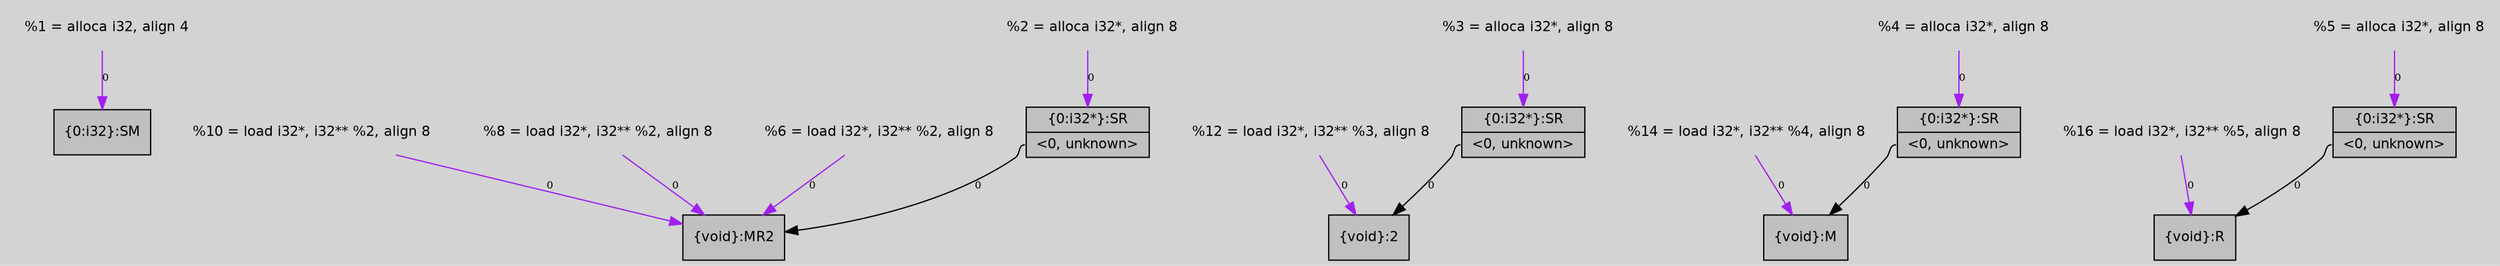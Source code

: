 digraph unnamed {
	graph [center=true, ratio=true, bgcolor=lightgray, fontname=Helvetica];
	node  [fontname=Helvetica, fontsize=11];

	Node0x4848070 [shape=record,fillcolor=gray, style=filled,label="{\{0:i32\}:SM}"];
	Node0x4845480 [shape=record,fillcolor=gray, style=filled,label="{\{0:i32*\}:SR|{<s0>\<0, unknown\>}}"];
	Node0x4845c90 [shape=record,fillcolor=gray, style=filled,label="{\{0:i32*\}:SR|{<s0>\<0, unknown\>}}"];
	Node0x48497b0 [shape=record,fillcolor=gray, style=filled,label="{\{0:i32*\}:SR|{<s0>\<0, unknown\>}}"];
	Node0x485a860 [shape=record,fillcolor=gray, style=filled,label="{\{0:i32*\}:SR|{<s0>\<0, unknown\>}}"];
	Node0x485c660 [shape=record,fillcolor=gray, style=filled,label="{\{void\}:MR2}"];
	Node0x485cbd0 [shape=record,fillcolor=gray, style=filled,label="{\{void\}:2}"];
	Node0x485d0f0 [shape=record,fillcolor=gray, style=filled,label="{\{void\}:M}"];
	Node0x485d610 [shape=record,fillcolor=gray, style=filled,label="{\{void\}:R}"];
	Node0x4844278 [shape=plaintext, label ="  %3 = alloca i32*, align 8"];
	Node0x4844278 -> Node0x4845c90[arrowtail=tee,label="0",fontsize=8,color=purple];
	Node0x48442d8 [shape=plaintext, label ="  %4 = alloca i32*, align 8"];
	Node0x48442d8 -> Node0x48497b0[arrowtail=tee,label="0",fontsize=8,color=purple];
	Node0x4844a98 [shape=plaintext, label ="  %10 = load i32*, i32** %2, align 8"];
	Node0x4844a98 -> Node0x485c660[arrowtail=tee,label="0",fontsize=8,color=purple];
	Node0x4844f78 [shape=plaintext, label ="  %14 = load i32*, i32** %4, align 8"];
	Node0x4844f78 -> Node0x485d0f0[arrowtail=tee,label="0",fontsize=8,color=purple];
	Node0x4844778 [shape=plaintext, label ="  %8 = load i32*, i32** %2, align 8"];
	Node0x4844778 -> Node0x485c660[arrowtail=tee,label="0",fontsize=8,color=purple];
	Node0x4844388 [shape=plaintext, label ="  %5 = alloca i32*, align 8"];
	Node0x4844388 -> Node0x485a860[arrowtail=tee,label="0",fontsize=8,color=purple];
	Node0x4844468 [shape=plaintext, label ="  %6 = load i32*, i32** %2, align 8"];
	Node0x4844468 -> Node0x485c660[arrowtail=tee,label="0",fontsize=8,color=purple];
	Node0x4843b28 [shape=plaintext, label ="  %1 = alloca i32, align 4"];
	Node0x4843b28 -> Node0x4848070[arrowtail=tee,label="0",fontsize=8,color=purple];
	Node0x4845108 [shape=plaintext, label ="  %16 = load i32*, i32** %5, align 8"];
	Node0x4845108 -> Node0x485d610[arrowtail=tee,label="0",fontsize=8,color=purple];
	Node0x48441e8 [shape=plaintext, label ="  %2 = alloca i32*, align 8"];
	Node0x48441e8 -> Node0x4845480[arrowtail=tee,label="0",fontsize=8,color=purple];
	Node0x4844d98 [shape=plaintext, label ="  %12 = load i32*, i32** %3, align 8"];
	Node0x4844d98 -> Node0x485cbd0[arrowtail=tee,label="0",fontsize=8,color=purple];
	Node0x4845480:s0 -> Node0x485c660[arrowtail=tee,label="0",fontsize=8];
	Node0x4845c90:s0 -> Node0x485cbd0[arrowtail=tee,label="0",fontsize=8];
	Node0x48497b0:s0 -> Node0x485d0f0[arrowtail=tee,label="0",fontsize=8];
	Node0x485a860:s0 -> Node0x485d610[arrowtail=tee,label="0",fontsize=8];
}
